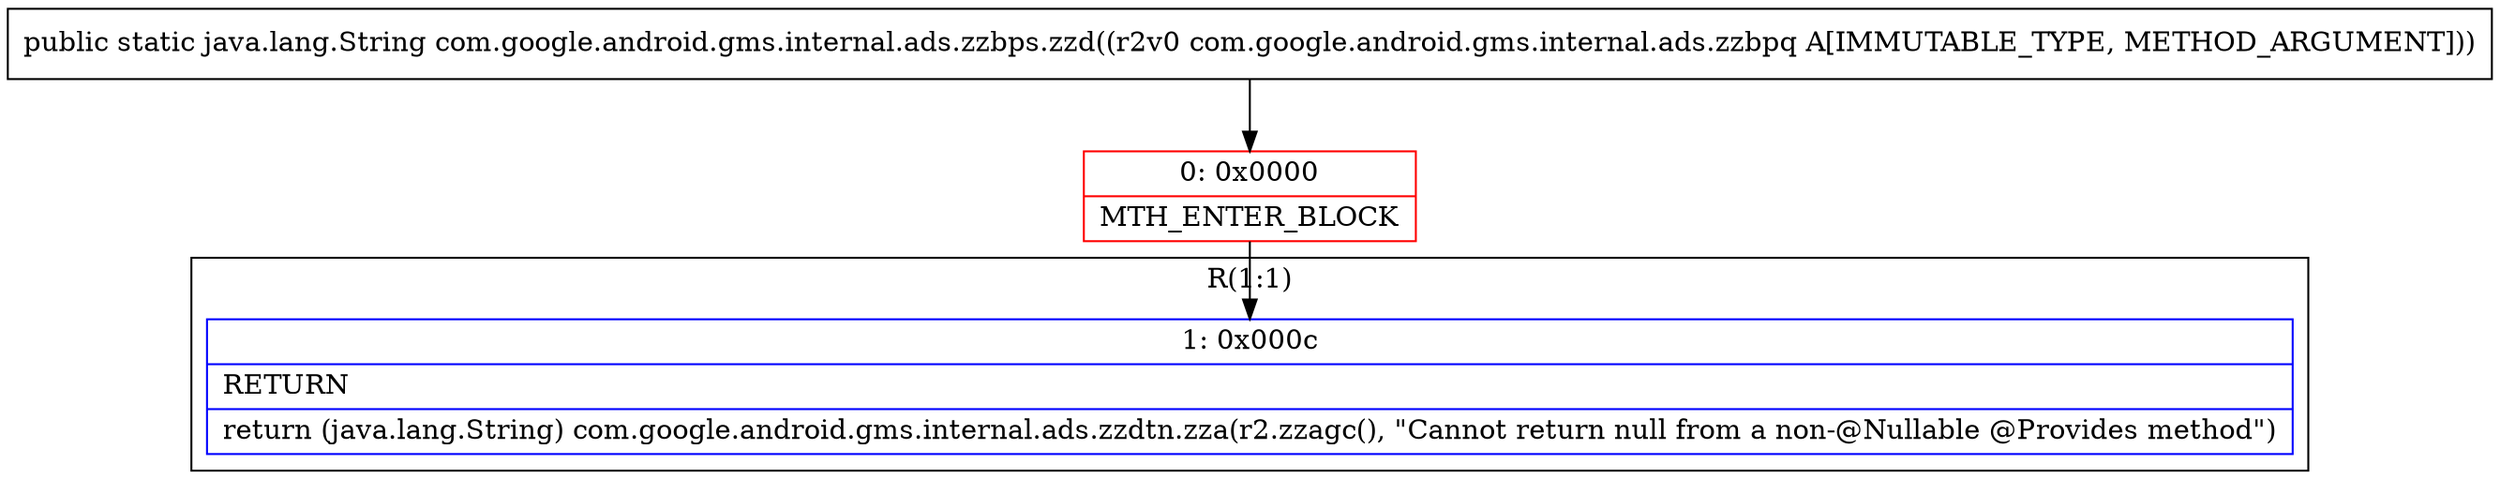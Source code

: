 digraph "CFG forcom.google.android.gms.internal.ads.zzbps.zzd(Lcom\/google\/android\/gms\/internal\/ads\/zzbpq;)Ljava\/lang\/String;" {
subgraph cluster_Region_380430418 {
label = "R(1:1)";
node [shape=record,color=blue];
Node_1 [shape=record,label="{1\:\ 0x000c|RETURN\l|return (java.lang.String) com.google.android.gms.internal.ads.zzdtn.zza(r2.zzagc(), \"Cannot return null from a non\-@Nullable @Provides method\")\l}"];
}
Node_0 [shape=record,color=red,label="{0\:\ 0x0000|MTH_ENTER_BLOCK\l}"];
MethodNode[shape=record,label="{public static java.lang.String com.google.android.gms.internal.ads.zzbps.zzd((r2v0 com.google.android.gms.internal.ads.zzbpq A[IMMUTABLE_TYPE, METHOD_ARGUMENT])) }"];
MethodNode -> Node_0;
Node_0 -> Node_1;
}

